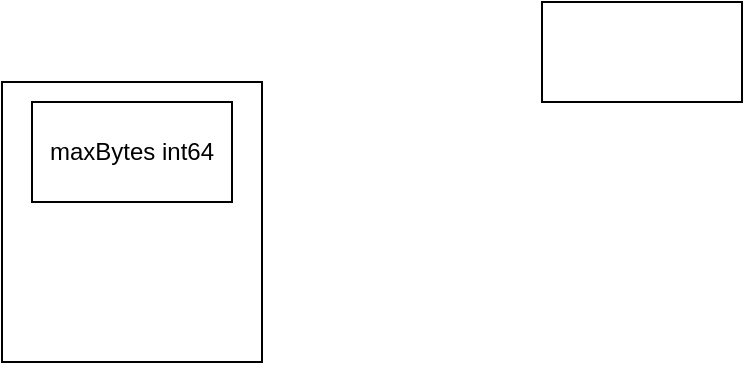 <mxfile version="22.0.7" type="github">
  <diagram name="Page-1" id="FUET0nqOS0AxgLeTutau">
    <mxGraphModel dx="1026" dy="594" grid="1" gridSize="10" guides="1" tooltips="1" connect="1" arrows="1" fold="1" page="1" pageScale="1" pageWidth="850" pageHeight="1100" math="0" shadow="0">
      <root>
        <mxCell id="0" />
        <mxCell id="1" parent="0" />
        <mxCell id="fDdwfDi1KVoTNDwFbT7Y-1" value="" style="rounded=0;whiteSpace=wrap;html=1;" vertex="1" parent="1">
          <mxGeometry x="320" y="160" width="130" height="140" as="geometry" />
        </mxCell>
        <mxCell id="_ooLKEzHtDMGJBymx2Hy-1" value="maxBytes int64" style="rounded=0;whiteSpace=wrap;html=1;" parent="1" vertex="1">
          <mxGeometry x="335" y="170" width="100" height="50" as="geometry" />
        </mxCell>
        <mxCell id="fDdwfDi1KVoTNDwFbT7Y-2" value="" style="rounded=0;whiteSpace=wrap;html=1;" vertex="1" parent="1">
          <mxGeometry x="590" y="120" width="100" height="50" as="geometry" />
        </mxCell>
      </root>
    </mxGraphModel>
  </diagram>
</mxfile>
